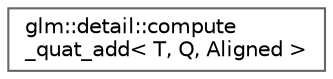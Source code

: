 digraph "Graphical Class Hierarchy"
{
 // LATEX_PDF_SIZE
  bgcolor="transparent";
  edge [fontname=Helvetica,fontsize=10,labelfontname=Helvetica,labelfontsize=10];
  node [fontname=Helvetica,fontsize=10,shape=box,height=0.2,width=0.4];
  rankdir="LR";
  Node0 [id="Node000000",label="glm::detail::compute\l_quat_add\< T, Q, Aligned \>",height=0.2,width=0.4,color="grey40", fillcolor="white", style="filled",URL="$structglm_1_1detail_1_1compute__quat__add.html",tooltip=" "];
}

